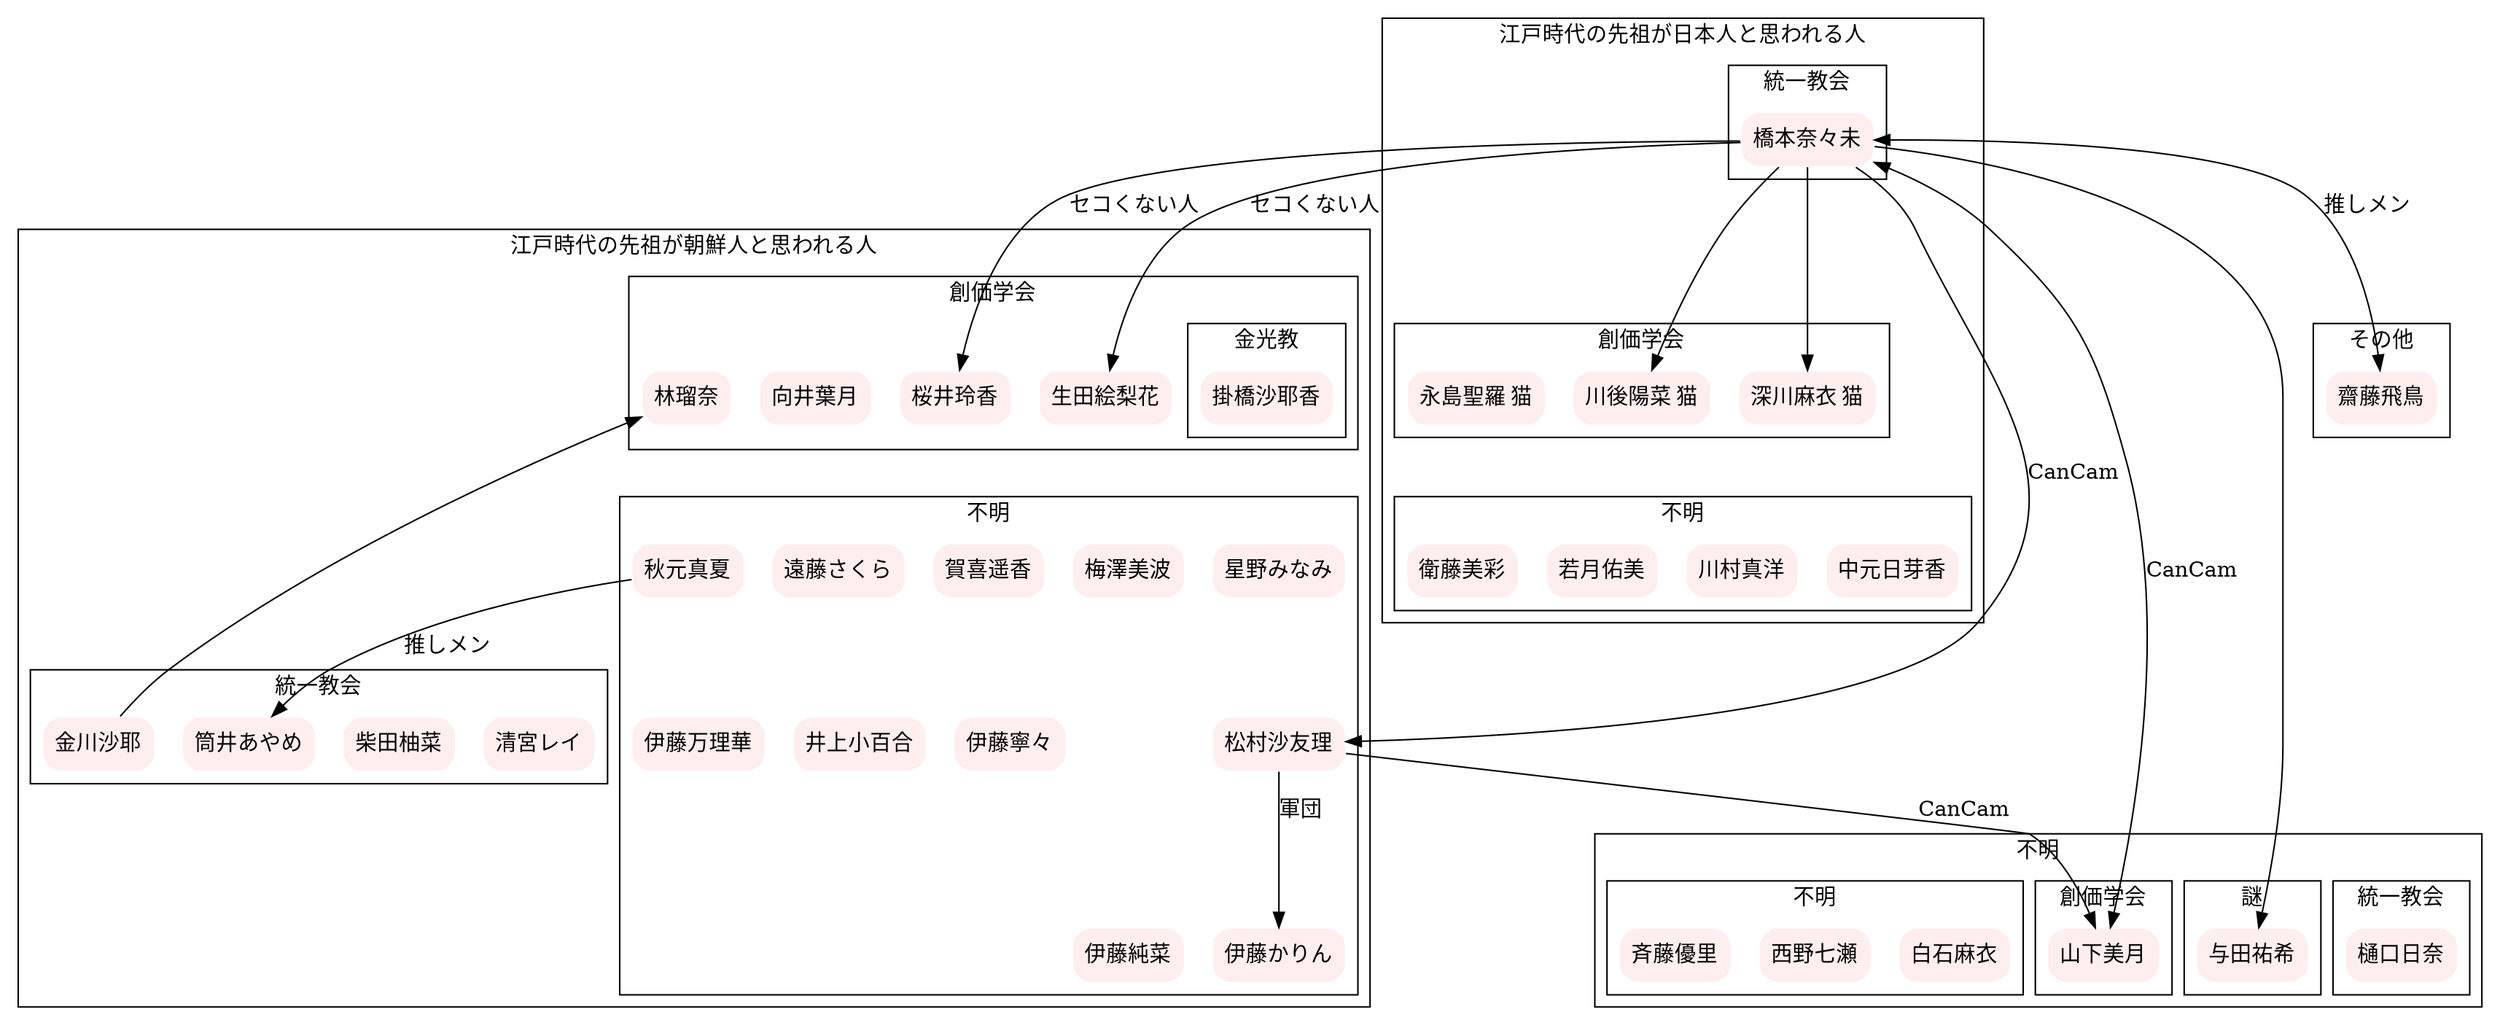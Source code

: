 digraph graph_name {
  graph [
    charset = "UTF-8";
  ];

  node[
    shape = box 
    style = "rounded,filled"
    color = "#FFFFFF",
    fillcolor = "#FFEEEE",
  ]mukai;  

  subgraph cluster_korea {
    label="江戸時代の先祖が朝鮮人と思われる人";
    fillcolor="#EEEEFF";
    subgraph cluster_ks {
      label="創価学会";
      reika[label="桜井玲香"]
      erika[label="生田絵梨花"]
      hayashi[label="林瑠奈"]
      mukai[label="向井葉月"];
      subgraph cluster_kk {
        label="金光教";
        kakehashi[label="掛橋沙耶香"]
      };
    };

  
    subgraph cluster_kc {
      label="統一教会";
      seimiya[label="清宮レイ"]
      yuna[label="柴田柚菜"]
      ayame[label="筒井あやめ"]
      kinkawa[label="金川沙耶"]
    };

    subgraph cluster_ku {
      label="不明";
      ringo[label="松村沙友理"]
      manatu[label="秋元真夏"]
      umemayo[label="梅澤美波"];
      haruchan[label="賀喜遥香"];
      sakura[label="遠藤さくら"]
      minami[label="星野みなみ"]
      sayu[label="井上小百合"]
      marika[label="伊藤万理華"]
      nene[label="伊藤寧々"]
      junna[label="伊藤純菜"]
      karin[label="伊藤かりん"]
      minami->ringo[style=invis]
      ringo -> junna[style=invis]
      ringo -> karin[label="軍団"]
    }

    hayashi -> kinkawa[dir=back]

    manatu -> ayame[label="推しメン"]
    manatu ->marika[style=invis]
    manatu ->sayu[style=invis]
    manatu -> nene[style=invis]
  }

  subgraph cluster_japan {
    label="江戸時代の先祖が日本人と思われる人";
    subgraph cluster_jc {
      label="統一教会";
      hashimoto[label="橋本奈々未"]
    }

    subgraph cluster_js {
      label = "創価学会";
      hinapyon[label="川後陽菜 猫"]
      fukagawa[label="深川麻衣 猫"]
      rarin[label="永島聖羅 猫"]
    }

    subgraph  cluster_ju {
      label="不明"
      himetan[label="中元日芽香"]
      rotty[label="川村真洋"]
      waka[label="若月佑美"]
      misa[label="衛藤美彩"]
    }
    rarin -> misa [style=invis]
  }

  subgraph cluster_unk {
    label="不明";
    subgraph cluster_uc {
      label="統一教会"
      chima[label="樋口日奈"]
    }
    subgraph cluster_us {
      label="創価学会"
      miduki[label="山下美月"];
    }

    subgraph cluster_uu {
      label="謎"
      yoda[label="与田祐希"]
    }

    subgraph cluster_uuu {
      label="不明"
      maiyan[label="白石麻衣"]
      nanase[label="西野七瀬"]
      yuuri[label="斉藤優里"]
    }
  }

  subgraph cluster_special {
    label="その他"
    asunyan[label="齋藤飛鳥"]
  }

  mukai->hashimoto[style=invis]
  hashimoto->kakehashi[style=invis]
  mukai -> himetan[style=invis]
  hashimoto -> himetan[style=invis]
  kakehashi -> sakura[style=invis]
  sakura -> hinapyon[style=invis]
  hashimoto -> miduki[dir=both, label="CanCam"]
  hashimoto -> asunyan[dir=both,label="推しメン"]
  hashimoto -> fukagawa
  hashimoto -> hinapyon
  hashimoto -> yoda
  hashimoto -> reika[label="セコくない人"]
  hashimoto -> erika[label="セコくない人"]
  hashimoto -> ringo[label="CanCam"]
  ringo -> miduki[label="CanCam"]

  hinapyon -> miduki[style=invis]
}
